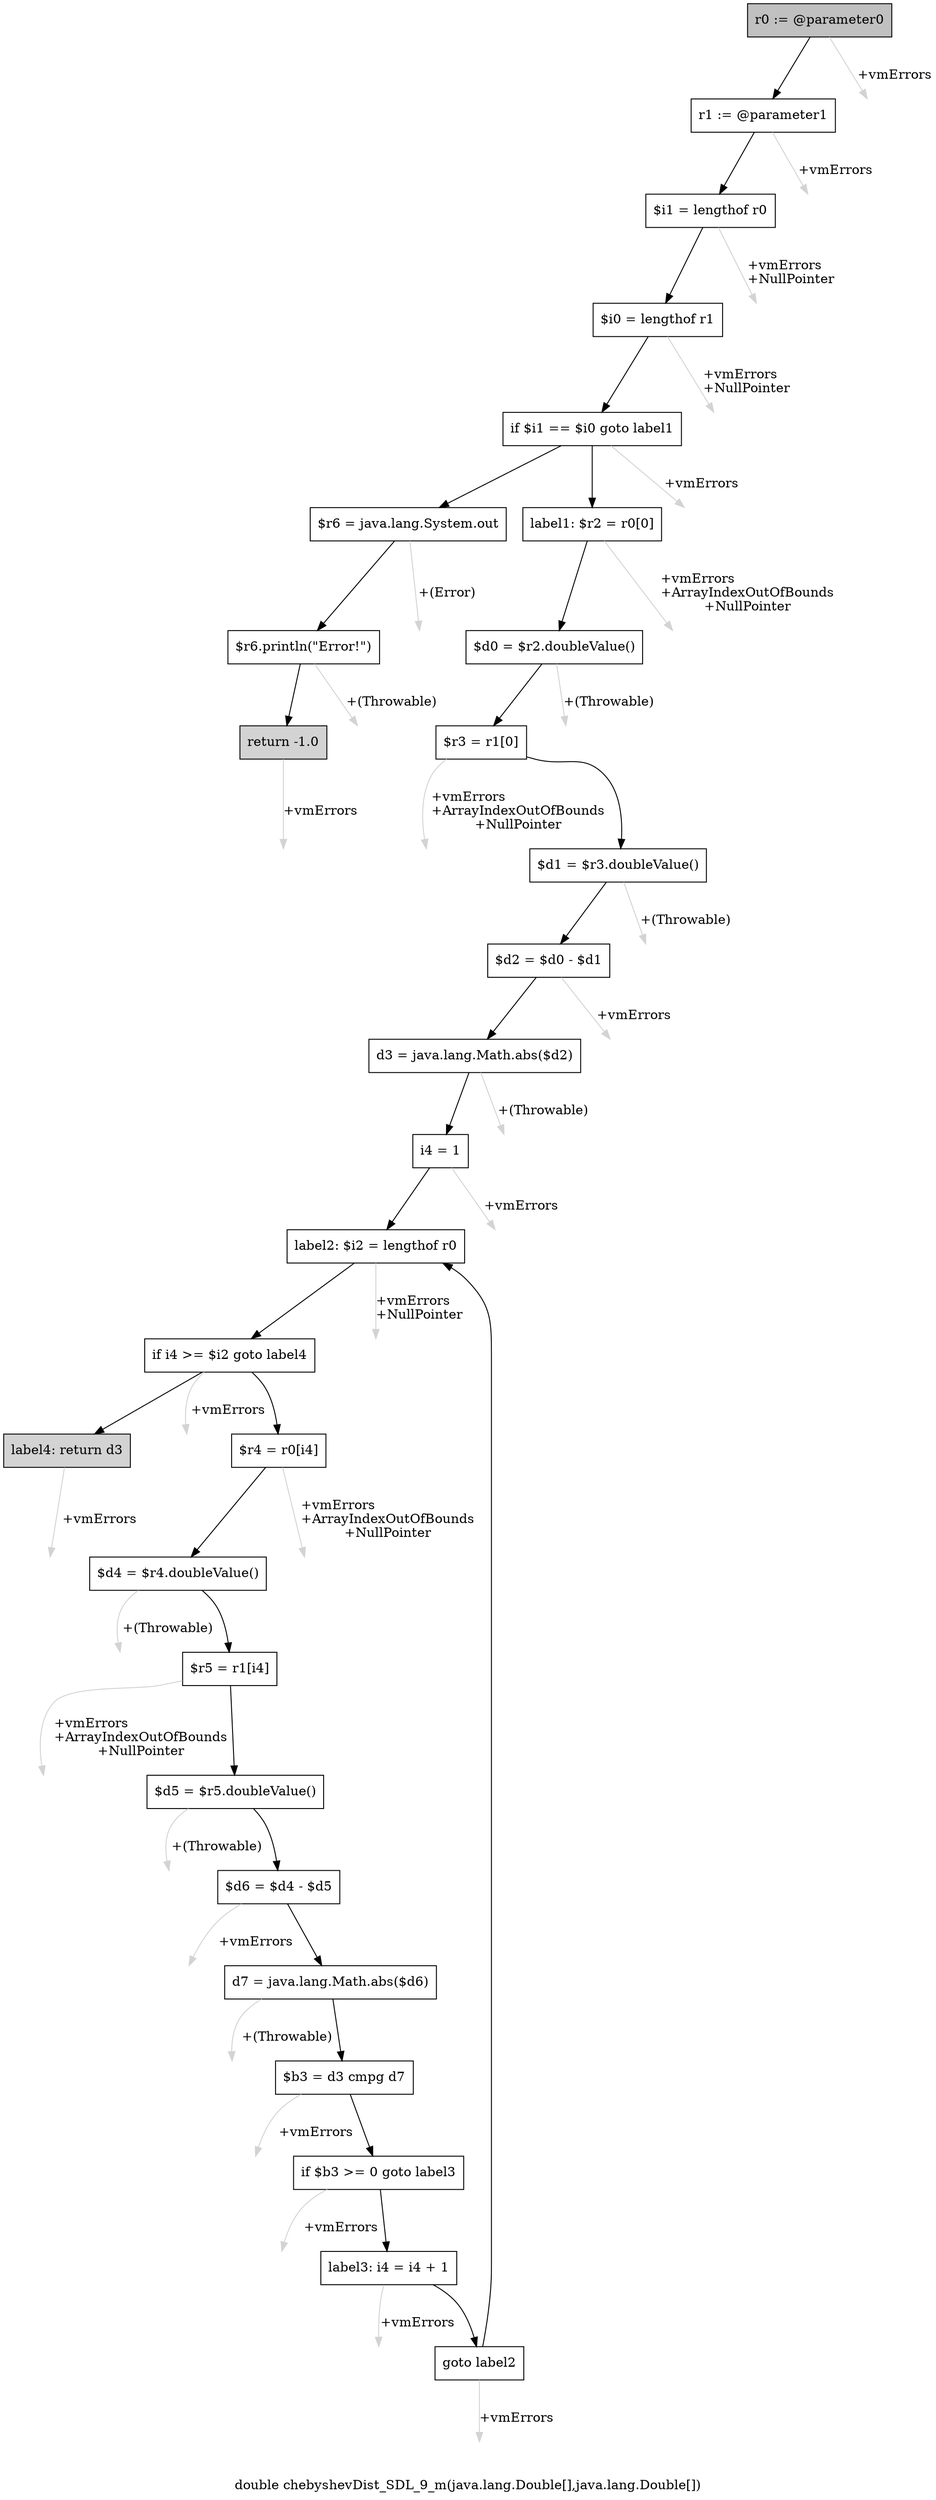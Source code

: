 digraph "double chebyshevDist_SDL_9_m(java.lang.Double[],java.lang.Double[])" {
    label="double chebyshevDist_SDL_9_m(java.lang.Double[],java.lang.Double[])";
    node [shape=box];
    "0" [style=filled,fillcolor=gray,label="r0 := @parameter0",];
    "1" [label="r1 := @parameter1",];
    "0"->"1" [color=black,];
    "28" [style=invis,label="Esc",];
    "0"->"28" [color=lightgray,label="\l+vmErrors",];
    "2" [label="$i1 = lengthof r0",];
    "1"->"2" [color=black,];
    "29" [style=invis,label="Esc",];
    "1"->"29" [color=lightgray,label="\l+vmErrors",];
    "3" [label="$i0 = lengthof r1",];
    "2"->"3" [color=black,];
    "30" [style=invis,label="Esc",];
    "2"->"30" [color=lightgray,label="\l+vmErrors\l+NullPointer",];
    "4" [label="if $i1 == $i0 goto label1",];
    "3"->"4" [color=black,];
    "31" [style=invis,label="Esc",];
    "3"->"31" [color=lightgray,label="\l+vmErrors\l+NullPointer",];
    "5" [label="$r6 = java.lang.System.out",];
    "4"->"5" [color=black,];
    "8" [label="label1: $r2 = r0[0]",];
    "4"->"8" [color=black,];
    "32" [style=invis,label="Esc",];
    "4"->"32" [color=lightgray,label="\l+vmErrors",];
    "6" [label="$r6.println(\"Error!\")",];
    "5"->"6" [color=black,];
    "33" [style=invis,label="Esc",];
    "5"->"33" [color=lightgray,label="\l+(Error)",];
    "7" [style=filled,fillcolor=lightgray,label="return -1.0",];
    "6"->"7" [color=black,];
    "34" [style=invis,label="Esc",];
    "6"->"34" [color=lightgray,label="\l+(Throwable)",];
    "35" [style=invis,label="Esc",];
    "7"->"35" [color=lightgray,label="\l+vmErrors",];
    "9" [label="$d0 = $r2.doubleValue()",];
    "8"->"9" [color=black,];
    "36" [style=invis,label="Esc",];
    "8"->"36" [color=lightgray,label="\l+vmErrors\l+ArrayIndexOutOfBounds\l+NullPointer",];
    "10" [label="$r3 = r1[0]",];
    "9"->"10" [color=black,];
    "37" [style=invis,label="Esc",];
    "9"->"37" [color=lightgray,label="\l+(Throwable)",];
    "11" [label="$d1 = $r3.doubleValue()",];
    "10"->"11" [color=black,];
    "38" [style=invis,label="Esc",];
    "10"->"38" [color=lightgray,label="\l+vmErrors\l+ArrayIndexOutOfBounds\l+NullPointer",];
    "12" [label="$d2 = $d0 - $d1",];
    "11"->"12" [color=black,];
    "39" [style=invis,label="Esc",];
    "11"->"39" [color=lightgray,label="\l+(Throwable)",];
    "13" [label="d3 = java.lang.Math.abs($d2)",];
    "12"->"13" [color=black,];
    "40" [style=invis,label="Esc",];
    "12"->"40" [color=lightgray,label="\l+vmErrors",];
    "14" [label="i4 = 1",];
    "13"->"14" [color=black,];
    "41" [style=invis,label="Esc",];
    "13"->"41" [color=lightgray,label="\l+(Throwable)",];
    "15" [label="label2: $i2 = lengthof r0",];
    "14"->"15" [color=black,];
    "42" [style=invis,label="Esc",];
    "14"->"42" [color=lightgray,label="\l+vmErrors",];
    "16" [label="if i4 >= $i2 goto label4",];
    "15"->"16" [color=black,];
    "43" [style=invis,label="Esc",];
    "15"->"43" [color=lightgray,label="\l+vmErrors\l+NullPointer",];
    "17" [label="$r4 = r0[i4]",];
    "16"->"17" [color=black,];
    "27" [style=filled,fillcolor=lightgray,label="label4: return d3",];
    "16"->"27" [color=black,];
    "44" [style=invis,label="Esc",];
    "16"->"44" [color=lightgray,label="\l+vmErrors",];
    "18" [label="$d4 = $r4.doubleValue()",];
    "17"->"18" [color=black,];
    "45" [style=invis,label="Esc",];
    "17"->"45" [color=lightgray,label="\l+vmErrors\l+ArrayIndexOutOfBounds\l+NullPointer",];
    "19" [label="$r5 = r1[i4]",];
    "18"->"19" [color=black,];
    "46" [style=invis,label="Esc",];
    "18"->"46" [color=lightgray,label="\l+(Throwable)",];
    "20" [label="$d5 = $r5.doubleValue()",];
    "19"->"20" [color=black,];
    "47" [style=invis,label="Esc",];
    "19"->"47" [color=lightgray,label="\l+vmErrors\l+ArrayIndexOutOfBounds\l+NullPointer",];
    "21" [label="$d6 = $d4 - $d5",];
    "20"->"21" [color=black,];
    "48" [style=invis,label="Esc",];
    "20"->"48" [color=lightgray,label="\l+(Throwable)",];
    "22" [label="d7 = java.lang.Math.abs($d6)",];
    "21"->"22" [color=black,];
    "49" [style=invis,label="Esc",];
    "21"->"49" [color=lightgray,label="\l+vmErrors",];
    "23" [label="$b3 = d3 cmpg d7",];
    "22"->"23" [color=black,];
    "50" [style=invis,label="Esc",];
    "22"->"50" [color=lightgray,label="\l+(Throwable)",];
    "24" [label="if $b3 >= 0 goto label3",];
    "23"->"24" [color=black,];
    "51" [style=invis,label="Esc",];
    "23"->"51" [color=lightgray,label="\l+vmErrors",];
    "25" [label="label3: i4 = i4 + 1",];
    "24"->"25" [color=black,];
    "52" [style=invis,label="Esc",];
    "24"->"52" [color=lightgray,label="\l+vmErrors",];
    "26" [label="goto label2",];
    "25"->"26" [color=black,];
    "53" [style=invis,label="Esc",];
    "25"->"53" [color=lightgray,label="\l+vmErrors",];
    "26"->"15" [color=black,];
    "54" [style=invis,label="Esc",];
    "26"->"54" [color=lightgray,label="\l+vmErrors",];
    "55" [style=invis,label="Esc",];
    "27"->"55" [color=lightgray,label="\l+vmErrors",];
}
